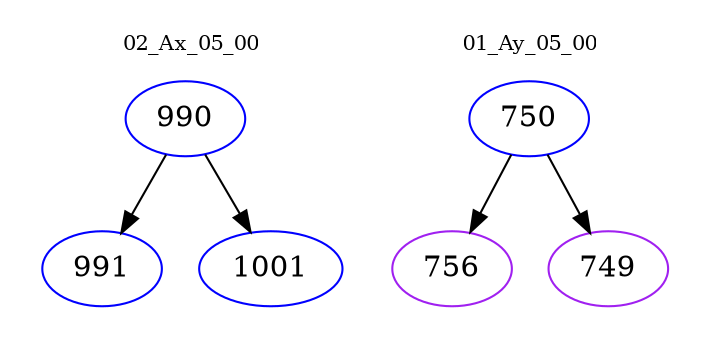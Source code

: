 digraph{
subgraph cluster_0 {
color = white
label = "02_Ax_05_00";
fontsize=10;
T0_990 [label="990", color="blue"]
T0_990 -> T0_991 [color="black"]
T0_991 [label="991", color="blue"]
T0_990 -> T0_1001 [color="black"]
T0_1001 [label="1001", color="blue"]
}
subgraph cluster_1 {
color = white
label = "01_Ay_05_00";
fontsize=10;
T1_750 [label="750", color="blue"]
T1_750 -> T1_756 [color="black"]
T1_756 [label="756", color="purple"]
T1_750 -> T1_749 [color="black"]
T1_749 [label="749", color="purple"]
}
}
